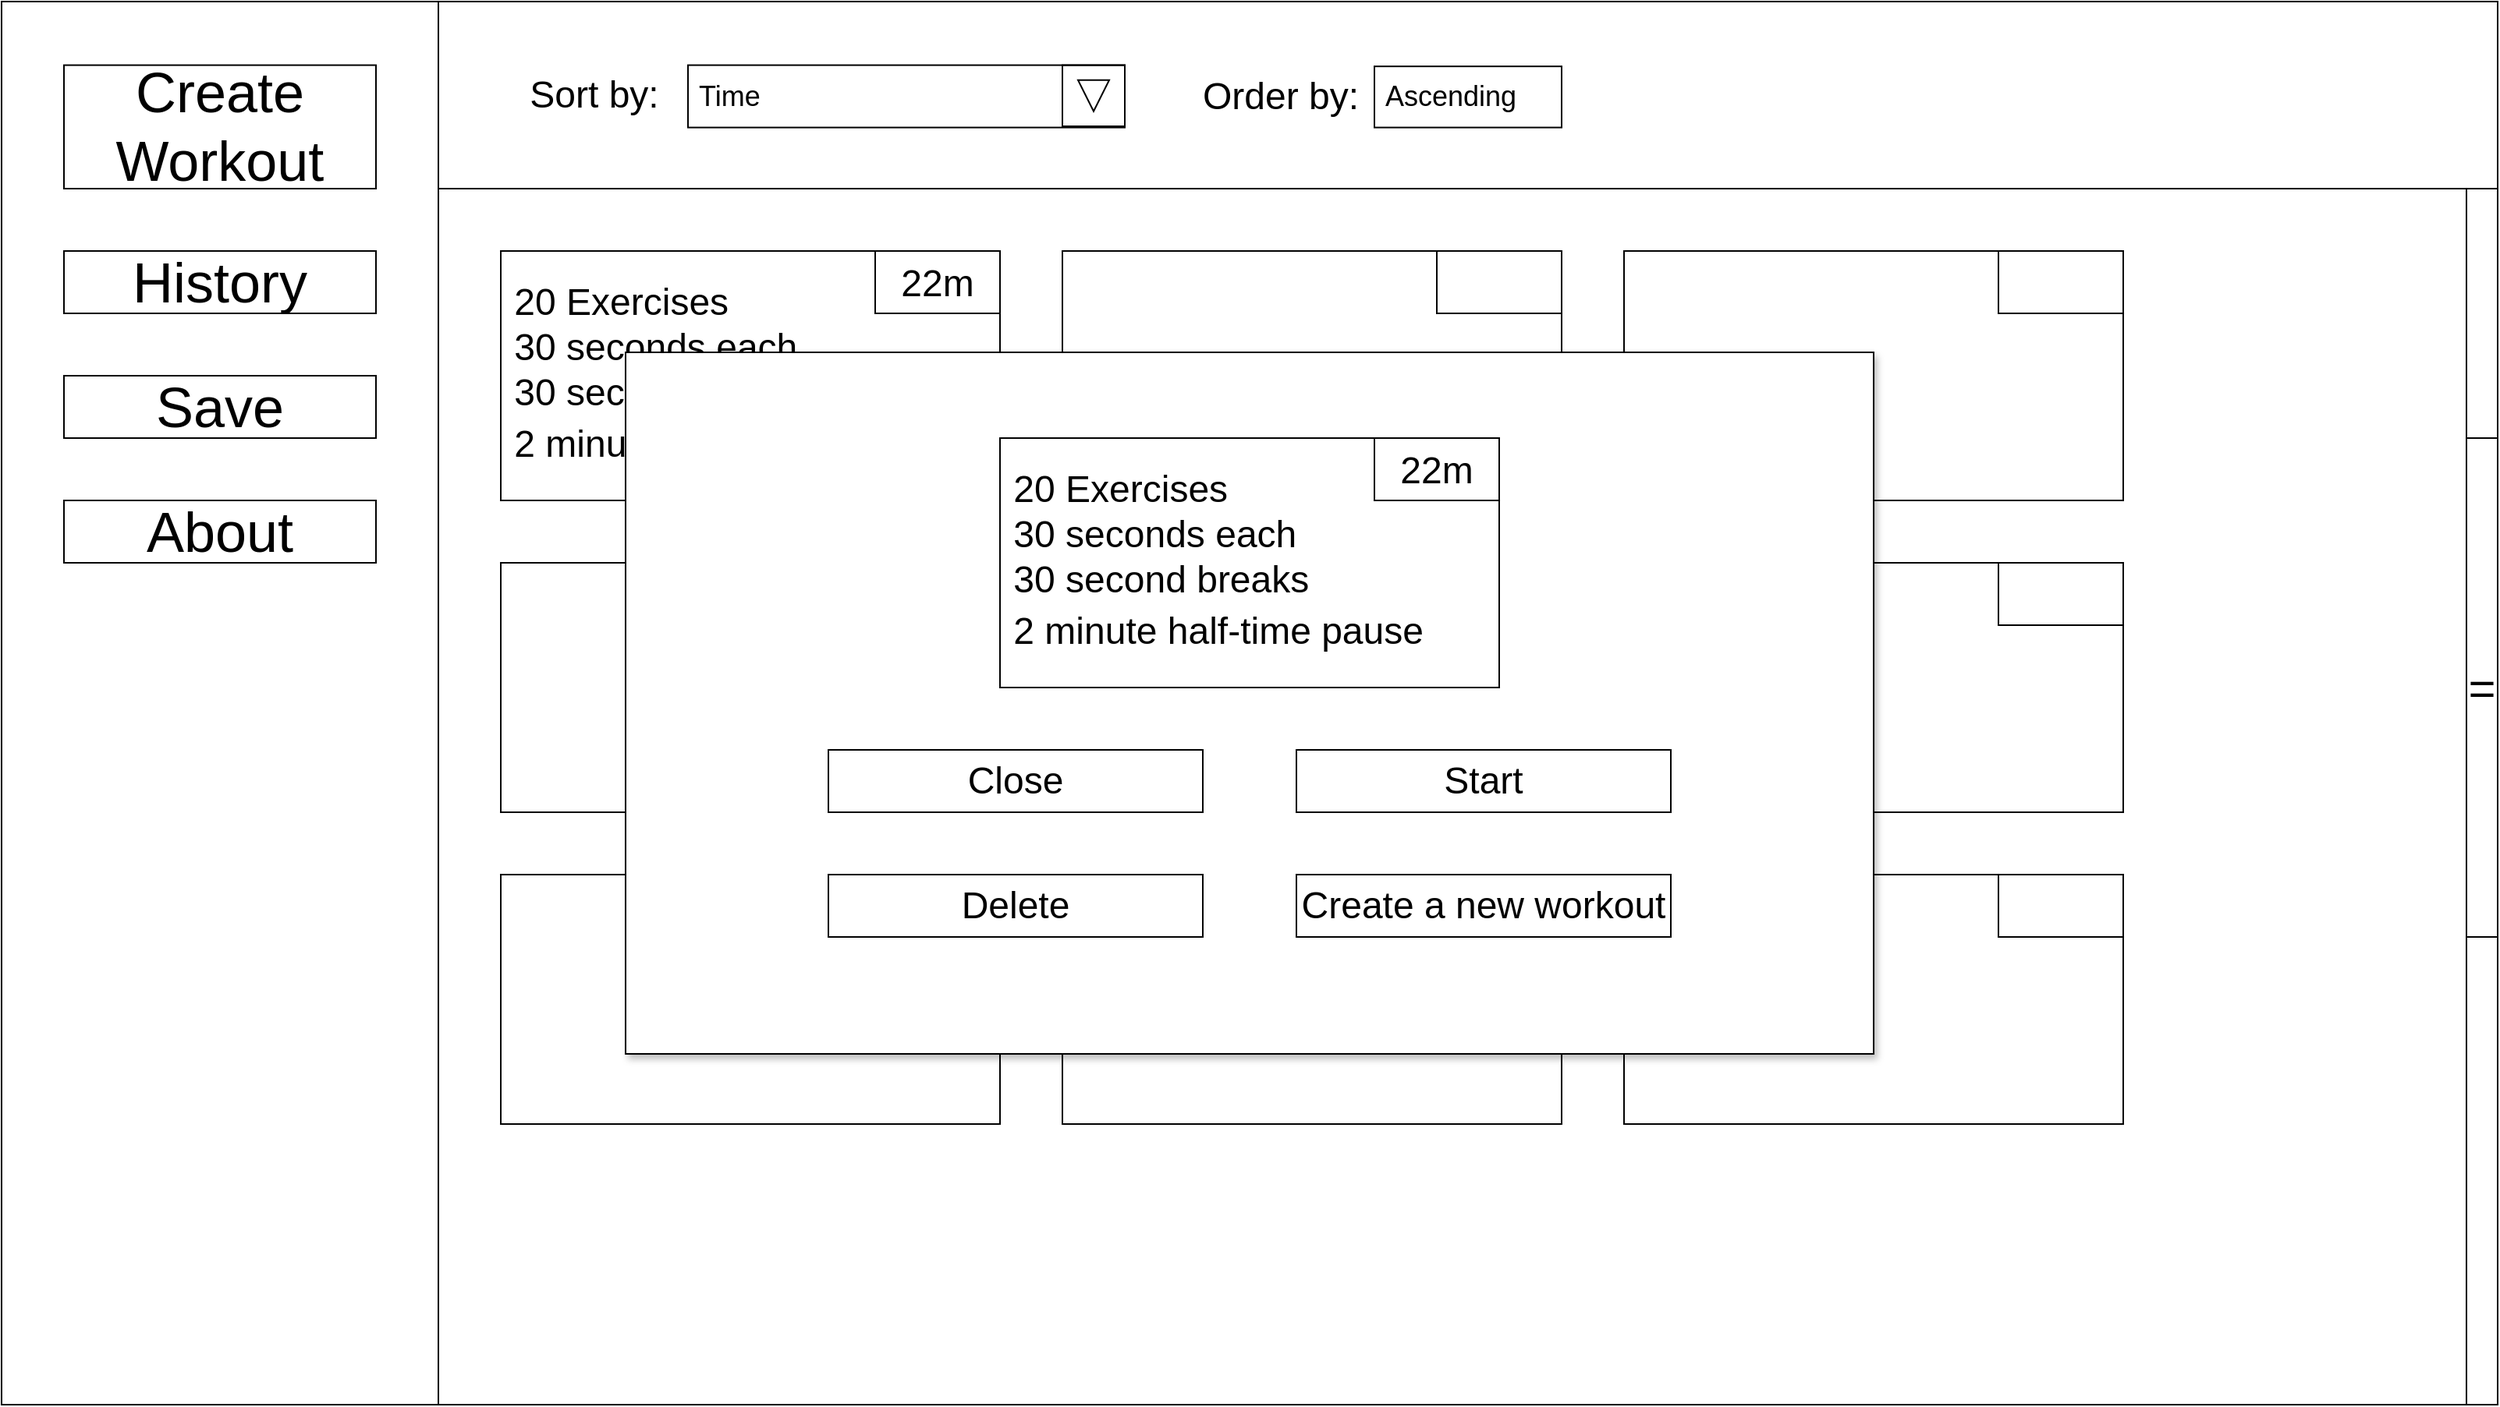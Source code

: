 <mxfile version="14.4.3" type="device"><diagram id="L8GsH5r3y9h-rGyf2HBg" name="Page-1"><mxGraphModel dx="1086" dy="806" grid="1" gridSize="10" guides="1" tooltips="1" connect="1" arrows="1" fold="1" page="1" pageScale="1" pageWidth="1600" pageHeight="900" math="0" shadow="0"><root><mxCell id="0"/><mxCell id="1" parent="0"/><mxCell id="RMclV_c07D8vp9BXudQO-2" value="" style="rounded=0;whiteSpace=wrap;html=1;fillColor=none;" parent="1" vertex="1"><mxGeometry width="1600" height="900" as="geometry"/></mxCell><mxCell id="RMclV_c07D8vp9BXudQO-3" value="" style="rounded=0;whiteSpace=wrap;html=1;fillColor=none;" parent="1" vertex="1"><mxGeometry width="280" height="900" as="geometry"/></mxCell><mxCell id="RMclV_c07D8vp9BXudQO-4" value="&lt;font style=&quot;font-size: 36px&quot;&gt;Create Workout&lt;/font&gt;" style="rounded=0;whiteSpace=wrap;html=1;fillColor=none;" parent="1" vertex="1"><mxGeometry x="40" y="40.79" width="200" height="79.21" as="geometry"/></mxCell><mxCell id="RMclV_c07D8vp9BXudQO-5" value="&lt;font style=&quot;font-size: 36px&quot;&gt;History&lt;/font&gt;" style="rounded=0;whiteSpace=wrap;html=1;fillColor=none;" parent="1" vertex="1"><mxGeometry x="40" y="160" width="200" height="40" as="geometry"/></mxCell><mxCell id="RMclV_c07D8vp9BXudQO-45" value="" style="rounded=0;whiteSpace=wrap;html=1;fillColor=none;" parent="1" vertex="1"><mxGeometry x="280" width="1320" height="120" as="geometry"/></mxCell><mxCell id="RMclV_c07D8vp9BXudQO-49" value="" style="rounded=0;whiteSpace=wrap;html=1;fillColor=none;" parent="1" vertex="1"><mxGeometry x="1580" y="120" width="20" height="780" as="geometry"/></mxCell><mxCell id="RMclV_c07D8vp9BXudQO-50" value="&lt;font style=&quot;font-size: 30px&quot;&gt;=&lt;/font&gt;" style="rounded=0;whiteSpace=wrap;html=1;fillColor=none;" parent="1" vertex="1"><mxGeometry x="1580" y="280" width="20" height="320" as="geometry"/></mxCell><mxCell id="RMclV_c07D8vp9BXudQO-6" value="&lt;blockquote style=&quot;margin: 0 0 0 40px ; border: none ; padding: 0px&quot;&gt;&lt;/blockquote&gt;&lt;span style=&quot;font-size: 24px&quot;&gt;&amp;nbsp;20 Exercises&lt;/span&gt;&lt;br&gt;&lt;blockquote style=&quot;margin: 0 0 0 40px ; border: none ; padding: 0px&quot;&gt;&lt;/blockquote&gt;&lt;span style=&quot;font-size: 24px&quot;&gt;&amp;nbsp;30 seconds each&lt;/span&gt;&lt;br&gt;&lt;blockquote style=&quot;margin: 0 0 0 40px ; border: none ; padding: 0px&quot;&gt;&lt;/blockquote&gt;&lt;span style=&quot;font-size: 24px&quot;&gt;&amp;nbsp;30 second breaks&lt;/span&gt;&lt;br&gt;&lt;font style=&quot;font-size: 24px ; line-height: 150%&quot;&gt;&amp;nbsp;2 minute half-time pause&lt;/font&gt;" style="rounded=0;whiteSpace=wrap;html=1;fillColor=none;align=left;" parent="1" vertex="1"><mxGeometry x="320" y="160" width="320" height="160" as="geometry"/></mxCell><mxCell id="RMclV_c07D8vp9BXudQO-89" value="&lt;font style=&quot;line-height: 100% ; font-size: 24px&quot;&gt;22m&lt;/font&gt;" style="rounded=0;whiteSpace=wrap;html=1;fillColor=none;" parent="1" vertex="1"><mxGeometry x="560" y="160" width="80" height="40" as="geometry"/></mxCell><mxCell id="rgZCLpLofFl5HWchpZsz-3" value="" style="group" parent="1" vertex="1" connectable="0"><mxGeometry x="680" y="160" width="320" height="160" as="geometry"/></mxCell><mxCell id="rgZCLpLofFl5HWchpZsz-1" value="&lt;blockquote style=&quot;margin: 0 0 0 40px ; border: none ; padding: 0px&quot;&gt;&lt;/blockquote&gt;" style="rounded=0;whiteSpace=wrap;html=1;fillColor=none;align=left;" parent="rgZCLpLofFl5HWchpZsz-3" vertex="1"><mxGeometry width="320" height="160" as="geometry"/></mxCell><mxCell id="rgZCLpLofFl5HWchpZsz-2" value="" style="rounded=0;whiteSpace=wrap;html=1;fillColor=none;" parent="rgZCLpLofFl5HWchpZsz-3" vertex="1"><mxGeometry x="240" width="80" height="40" as="geometry"/></mxCell><mxCell id="rgZCLpLofFl5HWchpZsz-4" value="" style="group" parent="1" vertex="1" connectable="0"><mxGeometry x="1040" y="160" width="320" height="160" as="geometry"/></mxCell><mxCell id="rgZCLpLofFl5HWchpZsz-5" value="&lt;blockquote style=&quot;margin: 0 0 0 40px ; border: none ; padding: 0px&quot;&gt;&lt;/blockquote&gt;" style="rounded=0;whiteSpace=wrap;html=1;fillColor=none;align=left;" parent="rgZCLpLofFl5HWchpZsz-4" vertex="1"><mxGeometry width="320" height="160" as="geometry"/></mxCell><mxCell id="rgZCLpLofFl5HWchpZsz-6" value="" style="rounded=0;whiteSpace=wrap;html=1;fillColor=none;" parent="rgZCLpLofFl5HWchpZsz-4" vertex="1"><mxGeometry x="240" width="80" height="40" as="geometry"/></mxCell><mxCell id="rgZCLpLofFl5HWchpZsz-7" value="" style="group;fontStyle=1" parent="1" vertex="1" connectable="0"><mxGeometry x="320" y="360" width="320" height="160" as="geometry"/></mxCell><mxCell id="rgZCLpLofFl5HWchpZsz-8" value="&lt;blockquote style=&quot;margin: 0 0 0 40px ; border: none ; padding: 0px&quot;&gt;&lt;/blockquote&gt;" style="rounded=0;whiteSpace=wrap;html=1;fillColor=none;align=left;" parent="rgZCLpLofFl5HWchpZsz-7" vertex="1"><mxGeometry width="320" height="160" as="geometry"/></mxCell><mxCell id="rgZCLpLofFl5HWchpZsz-9" value="" style="rounded=0;whiteSpace=wrap;html=1;fillColor=none;" parent="rgZCLpLofFl5HWchpZsz-7" vertex="1"><mxGeometry x="240" width="80" height="40" as="geometry"/></mxCell><mxCell id="rgZCLpLofFl5HWchpZsz-10" value="" style="group;fontStyle=1" parent="1" vertex="1" connectable="0"><mxGeometry x="680" y="360" width="320" height="160" as="geometry"/></mxCell><mxCell id="rgZCLpLofFl5HWchpZsz-11" value="&lt;blockquote style=&quot;margin: 0 0 0 40px ; border: none ; padding: 0px&quot;&gt;&lt;/blockquote&gt;" style="rounded=0;whiteSpace=wrap;html=1;fillColor=none;align=left;" parent="rgZCLpLofFl5HWchpZsz-10" vertex="1"><mxGeometry width="320" height="160" as="geometry"/></mxCell><mxCell id="rgZCLpLofFl5HWchpZsz-12" value="" style="rounded=0;whiteSpace=wrap;html=1;fillColor=none;" parent="rgZCLpLofFl5HWchpZsz-10" vertex="1"><mxGeometry x="240" width="80" height="40" as="geometry"/></mxCell><mxCell id="rgZCLpLofFl5HWchpZsz-13" value="" style="group;fontStyle=1" parent="1" vertex="1" connectable="0"><mxGeometry x="1040" y="360" width="320" height="160" as="geometry"/></mxCell><mxCell id="rgZCLpLofFl5HWchpZsz-14" value="&lt;blockquote style=&quot;margin: 0 0 0 40px ; border: none ; padding: 0px&quot;&gt;&lt;/blockquote&gt;" style="rounded=0;whiteSpace=wrap;html=1;fillColor=none;align=left;" parent="rgZCLpLofFl5HWchpZsz-13" vertex="1"><mxGeometry width="320" height="160" as="geometry"/></mxCell><mxCell id="rgZCLpLofFl5HWchpZsz-15" value="" style="rounded=0;whiteSpace=wrap;html=1;fillColor=none;" parent="rgZCLpLofFl5HWchpZsz-13" vertex="1"><mxGeometry x="240" width="80" height="40" as="geometry"/></mxCell><mxCell id="rgZCLpLofFl5HWchpZsz-16" value="" style="group;fontStyle=1" parent="1" vertex="1" connectable="0"><mxGeometry x="320" y="560" width="320" height="160" as="geometry"/></mxCell><mxCell id="rgZCLpLofFl5HWchpZsz-17" value="&lt;blockquote style=&quot;margin: 0 0 0 40px ; border: none ; padding: 0px&quot;&gt;&lt;/blockquote&gt;" style="rounded=0;whiteSpace=wrap;html=1;fillColor=none;align=left;" parent="rgZCLpLofFl5HWchpZsz-16" vertex="1"><mxGeometry width="320" height="160" as="geometry"/></mxCell><mxCell id="rgZCLpLofFl5HWchpZsz-18" value="" style="rounded=0;whiteSpace=wrap;html=1;fillColor=none;" parent="rgZCLpLofFl5HWchpZsz-16" vertex="1"><mxGeometry x="240" width="80" height="40" as="geometry"/></mxCell><mxCell id="rgZCLpLofFl5HWchpZsz-19" value="" style="group;fontStyle=1" parent="1" vertex="1" connectable="0"><mxGeometry x="680" y="560" width="320" height="160" as="geometry"/></mxCell><mxCell id="rgZCLpLofFl5HWchpZsz-20" value="&lt;blockquote style=&quot;margin: 0 0 0 40px ; border: none ; padding: 0px&quot;&gt;&lt;/blockquote&gt;" style="rounded=0;whiteSpace=wrap;html=1;fillColor=none;align=left;" parent="rgZCLpLofFl5HWchpZsz-19" vertex="1"><mxGeometry width="320" height="160" as="geometry"/></mxCell><mxCell id="rgZCLpLofFl5HWchpZsz-21" value="" style="rounded=0;whiteSpace=wrap;html=1;fillColor=none;" parent="rgZCLpLofFl5HWchpZsz-19" vertex="1"><mxGeometry x="240" width="80" height="40" as="geometry"/></mxCell><mxCell id="rgZCLpLofFl5HWchpZsz-25" value="&lt;font style=&quot;font-size: 18px&quot;&gt;&amp;nbsp;Ascending&lt;/font&gt;" style="rounded=0;whiteSpace=wrap;html=1;fillColor=none;align=left;" parent="1" vertex="1"><mxGeometry x="880" y="41.58" width="120" height="39.21" as="geometry"/></mxCell><mxCell id="rgZCLpLofFl5HWchpZsz-26" value="&lt;font style=&quot;font-size: 24px&quot;&gt;Sort by:&lt;/font&gt;" style="text;html=1;strokeColor=none;fillColor=none;align=center;verticalAlign=middle;whiteSpace=wrap;rounded=0;" parent="1" vertex="1"><mxGeometry x="320" y="40.79" width="120" height="39.21" as="geometry"/></mxCell><mxCell id="rgZCLpLofFl5HWchpZsz-29" value="" style="group" parent="1" vertex="1" connectable="0"><mxGeometry x="440" y="40.79" width="280" height="40.0" as="geometry"/></mxCell><mxCell id="RMclV_c07D8vp9BXudQO-47" value="&lt;font style=&quot;font-size: 18px&quot;&gt;&amp;nbsp;Time&lt;/font&gt;" style="rounded=0;whiteSpace=wrap;html=1;fillColor=none;align=left;" parent="rgZCLpLofFl5HWchpZsz-29" vertex="1"><mxGeometry width="280" height="40" as="geometry"/></mxCell><mxCell id="rgZCLpLofFl5HWchpZsz-28" value="" style="rounded=0;whiteSpace=wrap;html=1;fillColor=none;" parent="rgZCLpLofFl5HWchpZsz-29" vertex="1"><mxGeometry x="240" width="40" height="39.21" as="geometry"/></mxCell><mxCell id="RMclV_c07D8vp9BXudQO-48" value="" style="triangle;whiteSpace=wrap;html=1;fillColor=none;rotation=90;" parent="rgZCLpLofFl5HWchpZsz-29" vertex="1"><mxGeometry x="250" y="9.61" width="20" height="20" as="geometry"/></mxCell><mxCell id="rgZCLpLofFl5HWchpZsz-30" value="&lt;font style=&quot;font-size: 24px&quot;&gt;Order by:&lt;/font&gt;" style="text;html=1;strokeColor=none;fillColor=none;align=center;verticalAlign=middle;whiteSpace=wrap;rounded=0;" parent="1" vertex="1"><mxGeometry x="760" y="41.58" width="120" height="38.42" as="geometry"/></mxCell><mxCell id="UPdqYxm9h5col-pO3dyw-1" value="" style="group;fontStyle=1" parent="1" vertex="1" connectable="0"><mxGeometry x="1040" y="560" width="320" height="160" as="geometry"/></mxCell><mxCell id="UPdqYxm9h5col-pO3dyw-2" value="&lt;blockquote style=&quot;margin: 0 0 0 40px ; border: none ; padding: 0px&quot;&gt;&lt;/blockquote&gt;" style="rounded=0;whiteSpace=wrap;html=1;fillColor=none;align=left;" parent="UPdqYxm9h5col-pO3dyw-1" vertex="1"><mxGeometry width="320" height="160" as="geometry"/></mxCell><mxCell id="UPdqYxm9h5col-pO3dyw-3" value="" style="rounded=0;whiteSpace=wrap;html=1;fillColor=none;" parent="UPdqYxm9h5col-pO3dyw-1" vertex="1"><mxGeometry x="240" width="80" height="40" as="geometry"/></mxCell><mxCell id="rgZCLpLofFl5HWchpZsz-22" value="" style="group;fontStyle=1" parent="1" vertex="1" connectable="0"><mxGeometry x="1040" y="560" width="320" height="160" as="geometry"/></mxCell><mxCell id="rgZCLpLofFl5HWchpZsz-24" value="" style="rounded=0;whiteSpace=wrap;html=1;fillColor=none;" parent="rgZCLpLofFl5HWchpZsz-22" vertex="1"><mxGeometry x="240" width="80" height="40" as="geometry"/></mxCell><mxCell id="rgZCLpLofFl5HWchpZsz-33" value="" style="rounded=0;whiteSpace=wrap;html=1;shadow=1;" parent="rgZCLpLofFl5HWchpZsz-22" vertex="1"><mxGeometry x="-640" y="-335" width="800" height="450" as="geometry"/></mxCell><mxCell id="rgZCLpLofFl5HWchpZsz-34" value="&lt;blockquote style=&quot;margin: 0 0 0 40px ; border: none ; padding: 0px&quot;&gt;&lt;/blockquote&gt;&lt;span style=&quot;font-size: 24px&quot;&gt;&amp;nbsp;20 Exercises&lt;/span&gt;&lt;br&gt;&lt;blockquote style=&quot;margin: 0 0 0 40px ; border: none ; padding: 0px&quot;&gt;&lt;/blockquote&gt;&lt;span style=&quot;font-size: 24px&quot;&gt;&amp;nbsp;30 seconds each&lt;/span&gt;&lt;br&gt;&lt;blockquote style=&quot;margin: 0 0 0 40px ; border: none ; padding: 0px&quot;&gt;&lt;/blockquote&gt;&lt;span style=&quot;font-size: 24px&quot;&gt;&amp;nbsp;30 second breaks&lt;/span&gt;&lt;br&gt;&lt;font style=&quot;font-size: 24px ; line-height: 150%&quot;&gt;&amp;nbsp;2 minute half-time pause&lt;/font&gt;" style="rounded=0;whiteSpace=wrap;html=1;fillColor=none;align=left;" parent="rgZCLpLofFl5HWchpZsz-22" vertex="1"><mxGeometry x="-400" y="-280" width="320" height="160" as="geometry"/></mxCell><mxCell id="rgZCLpLofFl5HWchpZsz-35" value="&lt;font style=&quot;line-height: 100% ; font-size: 24px&quot;&gt;22m&lt;/font&gt;" style="rounded=0;whiteSpace=wrap;html=1;fillColor=none;" parent="rgZCLpLofFl5HWchpZsz-22" vertex="1"><mxGeometry x="-160" y="-280" width="80" height="40" as="geometry"/></mxCell><mxCell id="rgZCLpLofFl5HWchpZsz-37" value="&lt;font style=&quot;font-size: 24px&quot;&gt;Delete&lt;/font&gt;" style="rounded=0;whiteSpace=wrap;html=1;shadow=0;fillColor=none;gradientColor=none;" parent="rgZCLpLofFl5HWchpZsz-22" vertex="1"><mxGeometry x="-510" width="240" height="40" as="geometry"/></mxCell><mxCell id="rgZCLpLofFl5HWchpZsz-39" value="&lt;font style=&quot;font-size: 24px&quot;&gt;Start&lt;/font&gt;" style="rounded=0;whiteSpace=wrap;html=1;shadow=0;fillColor=none;gradientColor=none;" parent="rgZCLpLofFl5HWchpZsz-22" vertex="1"><mxGeometry x="-210" y="-80" width="240" height="40" as="geometry"/></mxCell><mxCell id="rgZCLpLofFl5HWchpZsz-38" value="&lt;font style=&quot;font-size: 24px&quot;&gt;Create a new workout&lt;/font&gt;" style="rounded=0;whiteSpace=wrap;html=1;shadow=0;fillColor=none;gradientColor=none;" parent="rgZCLpLofFl5HWchpZsz-22" vertex="1"><mxGeometry x="-210" width="240" height="40" as="geometry"/></mxCell><mxCell id="rgZCLpLofFl5HWchpZsz-36" value="&lt;font style=&quot;font-size: 24px&quot;&gt;Close&lt;/font&gt;" style="rounded=0;whiteSpace=wrap;html=1;shadow=0;fillColor=none;gradientColor=none;" parent="1" vertex="1"><mxGeometry x="530" y="480" width="240" height="40" as="geometry"/></mxCell><mxCell id="cL_7aDVSHAM5lm_-a-bw-1" value="&lt;font style=&quot;font-size: 36px&quot;&gt;About&lt;/font&gt;" style="rounded=0;whiteSpace=wrap;html=1;fillColor=none;" parent="1" vertex="1"><mxGeometry x="40" y="320" width="200" height="40" as="geometry"/></mxCell><mxCell id="dZbo7zr80lAWmhfvQ8iQ-1" value="&lt;span style=&quot;font-size: 36px&quot;&gt;Save&lt;/span&gt;" style="rounded=0;whiteSpace=wrap;html=1;fillColor=none;" vertex="1" parent="1"><mxGeometry x="40" y="240" width="200" height="40" as="geometry"/></mxCell></root></mxGraphModel></diagram></mxfile>